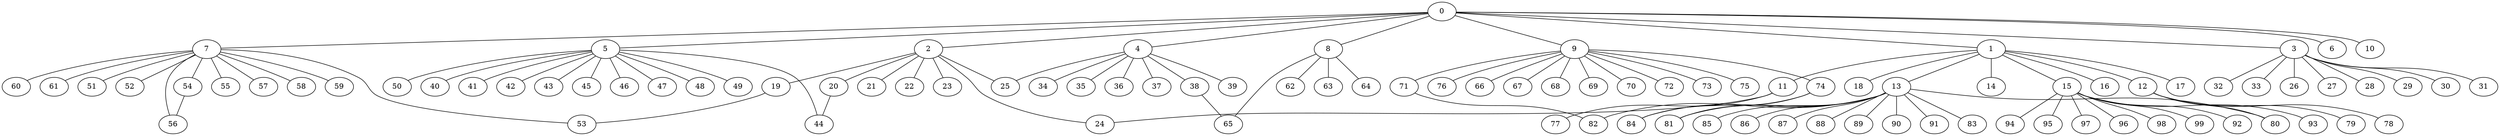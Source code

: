 
graph graphname {
    0 -- 1
0 -- 2
0 -- 3
0 -- 4
0 -- 5
0 -- 6
0 -- 7
0 -- 8
0 -- 9
0 -- 10
1 -- 11
1 -- 12
1 -- 13
1 -- 14
1 -- 15
1 -- 16
1 -- 17
1 -- 18
2 -- 19
2 -- 20
2 -- 21
2 -- 22
2 -- 23
2 -- 24
2 -- 25
3 -- 32
3 -- 33
3 -- 26
3 -- 27
3 -- 28
3 -- 29
3 -- 30
3 -- 31
4 -- 34
4 -- 35
4 -- 36
4 -- 37
4 -- 38
4 -- 39
4 -- 25
5 -- 40
5 -- 41
5 -- 42
5 -- 43
5 -- 44
5 -- 45
5 -- 46
5 -- 47
5 -- 48
5 -- 49
5 -- 50
7 -- 51
7 -- 52
7 -- 53
7 -- 54
7 -- 55
7 -- 56
7 -- 57
7 -- 58
7 -- 59
7 -- 60
7 -- 61
8 -- 64
8 -- 65
8 -- 62
8 -- 63
9 -- 66
9 -- 67
9 -- 68
9 -- 69
9 -- 70
9 -- 71
9 -- 72
9 -- 73
9 -- 74
9 -- 75
9 -- 76
11 -- 77
11 -- 24
12 -- 78
12 -- 79
12 -- 80
13 -- 80
13 -- 81
13 -- 82
13 -- 83
13 -- 84
13 -- 85
13 -- 86
13 -- 87
13 -- 88
13 -- 89
13 -- 90
13 -- 91
15 -- 96
15 -- 98
15 -- 99
15 -- 97
15 -- 92
15 -- 93
15 -- 94
15 -- 95
19 -- 53
20 -- 44
38 -- 65
54 -- 56
71 -- 82
74 -- 81
74 -- 84

}
